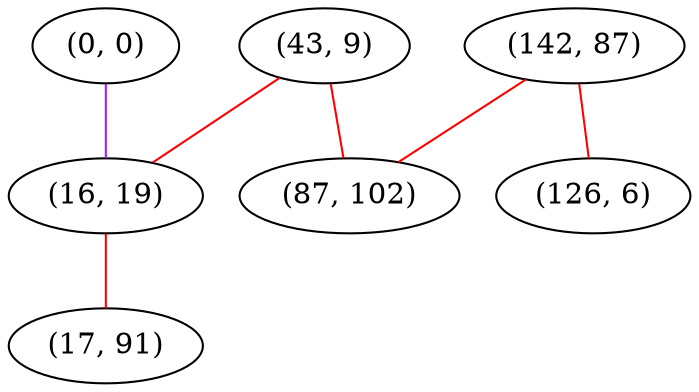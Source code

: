 graph "" {
"(0, 0)";
"(43, 9)";
"(16, 19)";
"(17, 91)";
"(142, 87)";
"(87, 102)";
"(126, 6)";
"(0, 0)" -- "(16, 19)"  [color=purple, key=0, weight=4];
"(43, 9)" -- "(16, 19)"  [color=red, key=0, weight=1];
"(43, 9)" -- "(87, 102)"  [color=red, key=0, weight=1];
"(16, 19)" -- "(17, 91)"  [color=red, key=0, weight=1];
"(142, 87)" -- "(87, 102)"  [color=red, key=0, weight=1];
"(142, 87)" -- "(126, 6)"  [color=red, key=0, weight=1];
}

